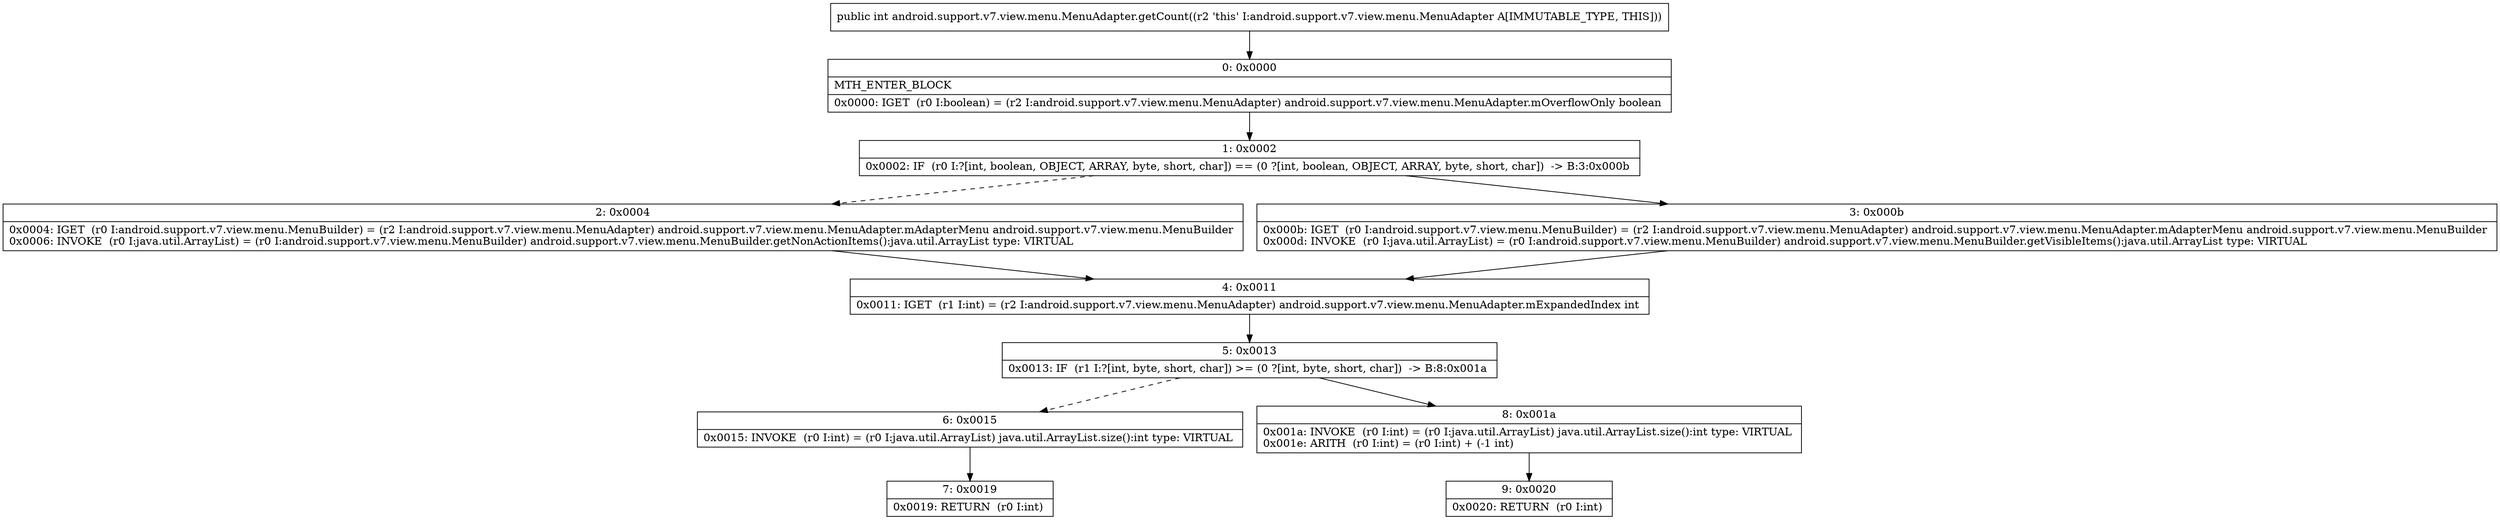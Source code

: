 digraph "CFG forandroid.support.v7.view.menu.MenuAdapter.getCount()I" {
Node_0 [shape=record,label="{0\:\ 0x0000|MTH_ENTER_BLOCK\l|0x0000: IGET  (r0 I:boolean) = (r2 I:android.support.v7.view.menu.MenuAdapter) android.support.v7.view.menu.MenuAdapter.mOverflowOnly boolean \l}"];
Node_1 [shape=record,label="{1\:\ 0x0002|0x0002: IF  (r0 I:?[int, boolean, OBJECT, ARRAY, byte, short, char]) == (0 ?[int, boolean, OBJECT, ARRAY, byte, short, char])  \-\> B:3:0x000b \l}"];
Node_2 [shape=record,label="{2\:\ 0x0004|0x0004: IGET  (r0 I:android.support.v7.view.menu.MenuBuilder) = (r2 I:android.support.v7.view.menu.MenuAdapter) android.support.v7.view.menu.MenuAdapter.mAdapterMenu android.support.v7.view.menu.MenuBuilder \l0x0006: INVOKE  (r0 I:java.util.ArrayList) = (r0 I:android.support.v7.view.menu.MenuBuilder) android.support.v7.view.menu.MenuBuilder.getNonActionItems():java.util.ArrayList type: VIRTUAL \l}"];
Node_3 [shape=record,label="{3\:\ 0x000b|0x000b: IGET  (r0 I:android.support.v7.view.menu.MenuBuilder) = (r2 I:android.support.v7.view.menu.MenuAdapter) android.support.v7.view.menu.MenuAdapter.mAdapterMenu android.support.v7.view.menu.MenuBuilder \l0x000d: INVOKE  (r0 I:java.util.ArrayList) = (r0 I:android.support.v7.view.menu.MenuBuilder) android.support.v7.view.menu.MenuBuilder.getVisibleItems():java.util.ArrayList type: VIRTUAL \l}"];
Node_4 [shape=record,label="{4\:\ 0x0011|0x0011: IGET  (r1 I:int) = (r2 I:android.support.v7.view.menu.MenuAdapter) android.support.v7.view.menu.MenuAdapter.mExpandedIndex int \l}"];
Node_5 [shape=record,label="{5\:\ 0x0013|0x0013: IF  (r1 I:?[int, byte, short, char]) \>= (0 ?[int, byte, short, char])  \-\> B:8:0x001a \l}"];
Node_6 [shape=record,label="{6\:\ 0x0015|0x0015: INVOKE  (r0 I:int) = (r0 I:java.util.ArrayList) java.util.ArrayList.size():int type: VIRTUAL \l}"];
Node_7 [shape=record,label="{7\:\ 0x0019|0x0019: RETURN  (r0 I:int) \l}"];
Node_8 [shape=record,label="{8\:\ 0x001a|0x001a: INVOKE  (r0 I:int) = (r0 I:java.util.ArrayList) java.util.ArrayList.size():int type: VIRTUAL \l0x001e: ARITH  (r0 I:int) = (r0 I:int) + (\-1 int) \l}"];
Node_9 [shape=record,label="{9\:\ 0x0020|0x0020: RETURN  (r0 I:int) \l}"];
MethodNode[shape=record,label="{public int android.support.v7.view.menu.MenuAdapter.getCount((r2 'this' I:android.support.v7.view.menu.MenuAdapter A[IMMUTABLE_TYPE, THIS])) }"];
MethodNode -> Node_0;
Node_0 -> Node_1;
Node_1 -> Node_2[style=dashed];
Node_1 -> Node_3;
Node_2 -> Node_4;
Node_3 -> Node_4;
Node_4 -> Node_5;
Node_5 -> Node_6[style=dashed];
Node_5 -> Node_8;
Node_6 -> Node_7;
Node_8 -> Node_9;
}

